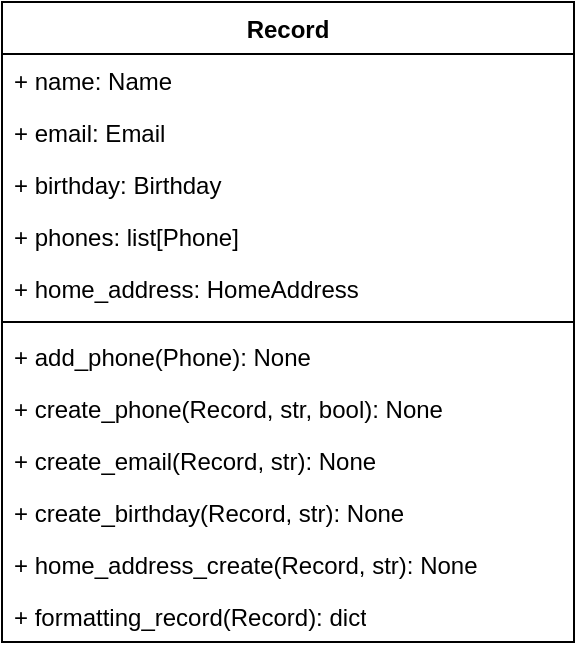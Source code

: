 <mxfile version="21.1.2" type="github">
  <diagram id="C5RBs43oDa-KdzZeNtuy" name="Page-1">
    <mxGraphModel dx="600" dy="327" grid="1" gridSize="10" guides="1" tooltips="1" connect="1" arrows="1" fold="1" page="1" pageScale="1" pageWidth="827" pageHeight="1169" math="0" shadow="0">
      <root>
        <mxCell id="WIyWlLk6GJQsqaUBKTNV-0" />
        <mxCell id="WIyWlLk6GJQsqaUBKTNV-1" parent="WIyWlLk6GJQsqaUBKTNV-0" />
        <mxCell id="Zg4xSdY9HF_8HJ5zWb1G-8" value="Record" style="swimlane;fontStyle=1;align=center;verticalAlign=top;childLayout=stackLayout;horizontal=1;startSize=26;horizontalStack=0;resizeParent=1;resizeParentMax=0;resizeLast=0;collapsible=1;marginBottom=0;whiteSpace=wrap;html=1;" vertex="1" parent="WIyWlLk6GJQsqaUBKTNV-1">
          <mxGeometry x="174" y="132" width="286" height="320" as="geometry" />
        </mxCell>
        <mxCell id="Zg4xSdY9HF_8HJ5zWb1G-9" value="+ name: Name" style="text;strokeColor=none;fillColor=none;align=left;verticalAlign=top;spacingLeft=4;spacingRight=4;overflow=hidden;rotatable=0;points=[[0,0.5],[1,0.5]];portConstraint=eastwest;whiteSpace=wrap;html=1;" vertex="1" parent="Zg4xSdY9HF_8HJ5zWb1G-8">
          <mxGeometry y="26" width="286" height="26" as="geometry" />
        </mxCell>
        <mxCell id="Zg4xSdY9HF_8HJ5zWb1G-13" value="+ email: Email" style="text;strokeColor=none;fillColor=none;align=left;verticalAlign=top;spacingLeft=4;spacingRight=4;overflow=hidden;rotatable=0;points=[[0,0.5],[1,0.5]];portConstraint=eastwest;whiteSpace=wrap;html=1;" vertex="1" parent="Zg4xSdY9HF_8HJ5zWb1G-8">
          <mxGeometry y="52" width="286" height="26" as="geometry" />
        </mxCell>
        <mxCell id="Zg4xSdY9HF_8HJ5zWb1G-14" value="+ birthday: Birthday" style="text;strokeColor=none;fillColor=none;align=left;verticalAlign=top;spacingLeft=4;spacingRight=4;overflow=hidden;rotatable=0;points=[[0,0.5],[1,0.5]];portConstraint=eastwest;whiteSpace=wrap;html=1;" vertex="1" parent="Zg4xSdY9HF_8HJ5zWb1G-8">
          <mxGeometry y="78" width="286" height="26" as="geometry" />
        </mxCell>
        <mxCell id="Zg4xSdY9HF_8HJ5zWb1G-15" value="+ phones: list[Phone]" style="text;strokeColor=none;fillColor=none;align=left;verticalAlign=top;spacingLeft=4;spacingRight=4;overflow=hidden;rotatable=0;points=[[0,0.5],[1,0.5]];portConstraint=eastwest;whiteSpace=wrap;html=1;" vertex="1" parent="Zg4xSdY9HF_8HJ5zWb1G-8">
          <mxGeometry y="104" width="286" height="26" as="geometry" />
        </mxCell>
        <mxCell id="Zg4xSdY9HF_8HJ5zWb1G-24" value="+ home_address: HomeAddress" style="text;strokeColor=none;fillColor=none;align=left;verticalAlign=top;spacingLeft=4;spacingRight=4;overflow=hidden;rotatable=0;points=[[0,0.5],[1,0.5]];portConstraint=eastwest;whiteSpace=wrap;html=1;" vertex="1" parent="Zg4xSdY9HF_8HJ5zWb1G-8">
          <mxGeometry y="130" width="286" height="26" as="geometry" />
        </mxCell>
        <mxCell id="Zg4xSdY9HF_8HJ5zWb1G-10" value="" style="line;strokeWidth=1;fillColor=none;align=left;verticalAlign=middle;spacingTop=-1;spacingLeft=3;spacingRight=3;rotatable=0;labelPosition=right;points=[];portConstraint=eastwest;strokeColor=inherit;" vertex="1" parent="Zg4xSdY9HF_8HJ5zWb1G-8">
          <mxGeometry y="156" width="286" height="8" as="geometry" />
        </mxCell>
        <mxCell id="Zg4xSdY9HF_8HJ5zWb1G-11" value="+ add_phone(Phone): None" style="text;strokeColor=none;fillColor=none;align=left;verticalAlign=top;spacingLeft=4;spacingRight=4;overflow=hidden;rotatable=0;points=[[0,0.5],[1,0.5]];portConstraint=eastwest;whiteSpace=wrap;html=1;" vertex="1" parent="Zg4xSdY9HF_8HJ5zWb1G-8">
          <mxGeometry y="164" width="286" height="26" as="geometry" />
        </mxCell>
        <mxCell id="Zg4xSdY9HF_8HJ5zWb1G-17" value="+ create_phone(Record, str, bool): None" style="text;strokeColor=none;fillColor=none;align=left;verticalAlign=top;spacingLeft=4;spacingRight=4;overflow=hidden;rotatable=0;points=[[0,0.5],[1,0.5]];portConstraint=eastwest;whiteSpace=wrap;html=1;" vertex="1" parent="Zg4xSdY9HF_8HJ5zWb1G-8">
          <mxGeometry y="190" width="286" height="26" as="geometry" />
        </mxCell>
        <mxCell id="Zg4xSdY9HF_8HJ5zWb1G-21" value="+ create_email(Record, str): None" style="text;strokeColor=none;fillColor=none;align=left;verticalAlign=top;spacingLeft=4;spacingRight=4;overflow=hidden;rotatable=0;points=[[0,0.5],[1,0.5]];portConstraint=eastwest;whiteSpace=wrap;html=1;" vertex="1" parent="Zg4xSdY9HF_8HJ5zWb1G-8">
          <mxGeometry y="216" width="286" height="26" as="geometry" />
        </mxCell>
        <mxCell id="Zg4xSdY9HF_8HJ5zWb1G-25" value="+ create_birthday(Record, str): None" style="text;strokeColor=none;fillColor=none;align=left;verticalAlign=top;spacingLeft=4;spacingRight=4;overflow=hidden;rotatable=0;points=[[0,0.5],[1,0.5]];portConstraint=eastwest;whiteSpace=wrap;html=1;" vertex="1" parent="Zg4xSdY9HF_8HJ5zWb1G-8">
          <mxGeometry y="242" width="286" height="26" as="geometry" />
        </mxCell>
        <mxCell id="Zg4xSdY9HF_8HJ5zWb1G-26" value="+ home_address_create(Record, str): None" style="text;strokeColor=none;fillColor=none;align=left;verticalAlign=top;spacingLeft=4;spacingRight=4;overflow=hidden;rotatable=0;points=[[0,0.5],[1,0.5]];portConstraint=eastwest;whiteSpace=wrap;html=1;" vertex="1" parent="Zg4xSdY9HF_8HJ5zWb1G-8">
          <mxGeometry y="268" width="286" height="26" as="geometry" />
        </mxCell>
        <mxCell id="Zg4xSdY9HF_8HJ5zWb1G-27" value="+ formatting_record(Record): dict" style="text;strokeColor=none;fillColor=none;align=left;verticalAlign=top;spacingLeft=4;spacingRight=4;overflow=hidden;rotatable=0;points=[[0,0.5],[1,0.5]];portConstraint=eastwest;whiteSpace=wrap;html=1;" vertex="1" parent="Zg4xSdY9HF_8HJ5zWb1G-8">
          <mxGeometry y="294" width="286" height="26" as="geometry" />
        </mxCell>
      </root>
    </mxGraphModel>
  </diagram>
</mxfile>
